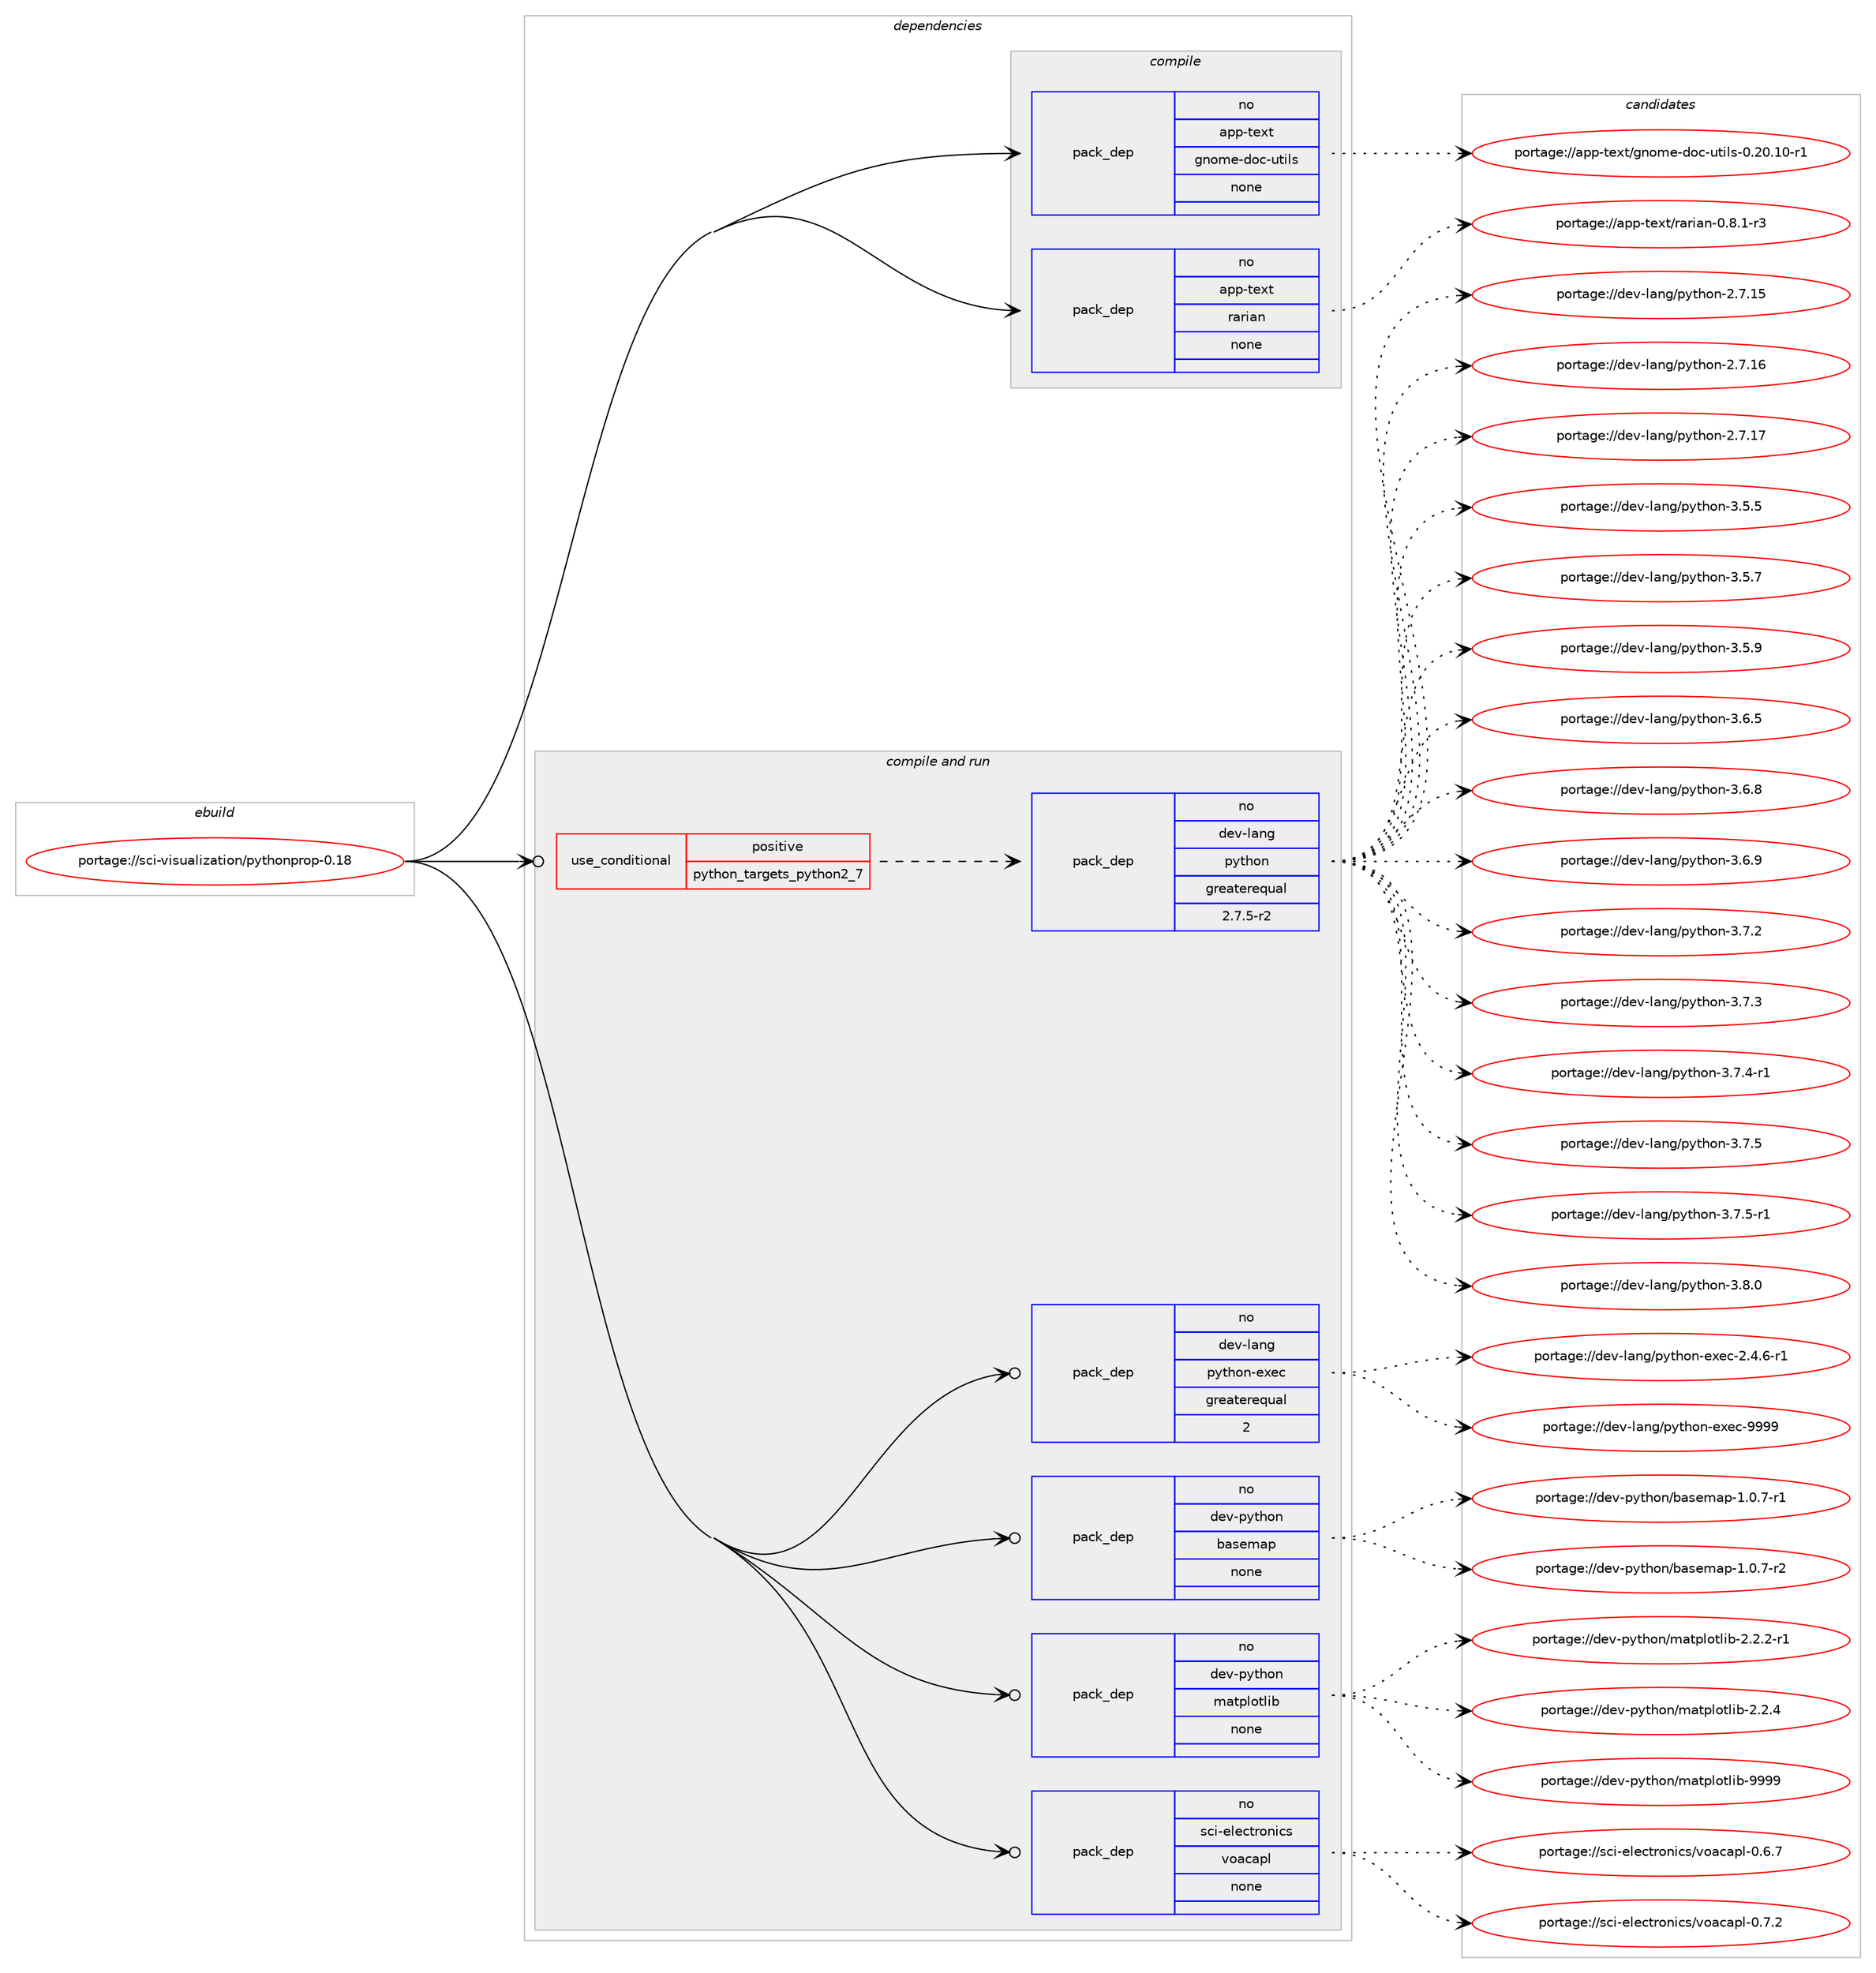 digraph prolog {

# *************
# Graph options
# *************

newrank=true;
concentrate=true;
compound=true;
graph [rankdir=LR,fontname=Helvetica,fontsize=10,ranksep=1.5];#, ranksep=2.5, nodesep=0.2];
edge  [arrowhead=vee];
node  [fontname=Helvetica,fontsize=10];

# **********
# The ebuild
# **********

subgraph cluster_leftcol {
color=gray;
rank=same;
label=<<i>ebuild</i>>;
id [label="portage://sci-visualization/pythonprop-0.18", color=red, width=4, href="../sci-visualization/pythonprop-0.18.svg"];
}

# ****************
# The dependencies
# ****************

subgraph cluster_midcol {
color=gray;
label=<<i>dependencies</i>>;
subgraph cluster_compile {
fillcolor="#eeeeee";
style=filled;
label=<<i>compile</i>>;
subgraph pack293065 {
dependency398522 [label=<<TABLE BORDER="0" CELLBORDER="1" CELLSPACING="0" CELLPADDING="4" WIDTH="220"><TR><TD ROWSPAN="6" CELLPADDING="30">pack_dep</TD></TR><TR><TD WIDTH="110">no</TD></TR><TR><TD>app-text</TD></TR><TR><TD>gnome-doc-utils</TD></TR><TR><TD>none</TD></TR><TR><TD></TD></TR></TABLE>>, shape=none, color=blue];
}
id:e -> dependency398522:w [weight=20,style="solid",arrowhead="vee"];
subgraph pack293066 {
dependency398523 [label=<<TABLE BORDER="0" CELLBORDER="1" CELLSPACING="0" CELLPADDING="4" WIDTH="220"><TR><TD ROWSPAN="6" CELLPADDING="30">pack_dep</TD></TR><TR><TD WIDTH="110">no</TD></TR><TR><TD>app-text</TD></TR><TR><TD>rarian</TD></TR><TR><TD>none</TD></TR><TR><TD></TD></TR></TABLE>>, shape=none, color=blue];
}
id:e -> dependency398523:w [weight=20,style="solid",arrowhead="vee"];
}
subgraph cluster_compileandrun {
fillcolor="#eeeeee";
style=filled;
label=<<i>compile and run</i>>;
subgraph cond98678 {
dependency398524 [label=<<TABLE BORDER="0" CELLBORDER="1" CELLSPACING="0" CELLPADDING="4"><TR><TD ROWSPAN="3" CELLPADDING="10">use_conditional</TD></TR><TR><TD>positive</TD></TR><TR><TD>python_targets_python2_7</TD></TR></TABLE>>, shape=none, color=red];
subgraph pack293067 {
dependency398525 [label=<<TABLE BORDER="0" CELLBORDER="1" CELLSPACING="0" CELLPADDING="4" WIDTH="220"><TR><TD ROWSPAN="6" CELLPADDING="30">pack_dep</TD></TR><TR><TD WIDTH="110">no</TD></TR><TR><TD>dev-lang</TD></TR><TR><TD>python</TD></TR><TR><TD>greaterequal</TD></TR><TR><TD>2.7.5-r2</TD></TR></TABLE>>, shape=none, color=blue];
}
dependency398524:e -> dependency398525:w [weight=20,style="dashed",arrowhead="vee"];
}
id:e -> dependency398524:w [weight=20,style="solid",arrowhead="odotvee"];
subgraph pack293068 {
dependency398526 [label=<<TABLE BORDER="0" CELLBORDER="1" CELLSPACING="0" CELLPADDING="4" WIDTH="220"><TR><TD ROWSPAN="6" CELLPADDING="30">pack_dep</TD></TR><TR><TD WIDTH="110">no</TD></TR><TR><TD>dev-lang</TD></TR><TR><TD>python-exec</TD></TR><TR><TD>greaterequal</TD></TR><TR><TD>2</TD></TR></TABLE>>, shape=none, color=blue];
}
id:e -> dependency398526:w [weight=20,style="solid",arrowhead="odotvee"];
subgraph pack293069 {
dependency398527 [label=<<TABLE BORDER="0" CELLBORDER="1" CELLSPACING="0" CELLPADDING="4" WIDTH="220"><TR><TD ROWSPAN="6" CELLPADDING="30">pack_dep</TD></TR><TR><TD WIDTH="110">no</TD></TR><TR><TD>dev-python</TD></TR><TR><TD>basemap</TD></TR><TR><TD>none</TD></TR><TR><TD></TD></TR></TABLE>>, shape=none, color=blue];
}
id:e -> dependency398527:w [weight=20,style="solid",arrowhead="odotvee"];
subgraph pack293070 {
dependency398528 [label=<<TABLE BORDER="0" CELLBORDER="1" CELLSPACING="0" CELLPADDING="4" WIDTH="220"><TR><TD ROWSPAN="6" CELLPADDING="30">pack_dep</TD></TR><TR><TD WIDTH="110">no</TD></TR><TR><TD>dev-python</TD></TR><TR><TD>matplotlib</TD></TR><TR><TD>none</TD></TR><TR><TD></TD></TR></TABLE>>, shape=none, color=blue];
}
id:e -> dependency398528:w [weight=20,style="solid",arrowhead="odotvee"];
subgraph pack293071 {
dependency398529 [label=<<TABLE BORDER="0" CELLBORDER="1" CELLSPACING="0" CELLPADDING="4" WIDTH="220"><TR><TD ROWSPAN="6" CELLPADDING="30">pack_dep</TD></TR><TR><TD WIDTH="110">no</TD></TR><TR><TD>sci-electronics</TD></TR><TR><TD>voacapl</TD></TR><TR><TD>none</TD></TR><TR><TD></TD></TR></TABLE>>, shape=none, color=blue];
}
id:e -> dependency398529:w [weight=20,style="solid",arrowhead="odotvee"];
}
subgraph cluster_run {
fillcolor="#eeeeee";
style=filled;
label=<<i>run</i>>;
}
}

# **************
# The candidates
# **************

subgraph cluster_choices {
rank=same;
color=gray;
label=<<i>candidates</i>>;

subgraph choice293065 {
color=black;
nodesep=1;
choiceportage97112112451161011201164710311011110910145100111994511711610510811545484650484649484511449 [label="portage://app-text/gnome-doc-utils-0.20.10-r1", color=red, width=4,href="../app-text/gnome-doc-utils-0.20.10-r1.svg"];
dependency398522:e -> choiceportage97112112451161011201164710311011110910145100111994511711610510811545484650484649484511449:w [style=dotted,weight="100"];
}
subgraph choice293066 {
color=black;
nodesep=1;
choiceportage97112112451161011201164711497114105971104548465646494511451 [label="portage://app-text/rarian-0.8.1-r3", color=red, width=4,href="../app-text/rarian-0.8.1-r3.svg"];
dependency398523:e -> choiceportage97112112451161011201164711497114105971104548465646494511451:w [style=dotted,weight="100"];
}
subgraph choice293067 {
color=black;
nodesep=1;
choiceportage10010111845108971101034711212111610411111045504655464953 [label="portage://dev-lang/python-2.7.15", color=red, width=4,href="../dev-lang/python-2.7.15.svg"];
choiceportage10010111845108971101034711212111610411111045504655464954 [label="portage://dev-lang/python-2.7.16", color=red, width=4,href="../dev-lang/python-2.7.16.svg"];
choiceportage10010111845108971101034711212111610411111045504655464955 [label="portage://dev-lang/python-2.7.17", color=red, width=4,href="../dev-lang/python-2.7.17.svg"];
choiceportage100101118451089711010347112121116104111110455146534653 [label="portage://dev-lang/python-3.5.5", color=red, width=4,href="../dev-lang/python-3.5.5.svg"];
choiceportage100101118451089711010347112121116104111110455146534655 [label="portage://dev-lang/python-3.5.7", color=red, width=4,href="../dev-lang/python-3.5.7.svg"];
choiceportage100101118451089711010347112121116104111110455146534657 [label="portage://dev-lang/python-3.5.9", color=red, width=4,href="../dev-lang/python-3.5.9.svg"];
choiceportage100101118451089711010347112121116104111110455146544653 [label="portage://dev-lang/python-3.6.5", color=red, width=4,href="../dev-lang/python-3.6.5.svg"];
choiceportage100101118451089711010347112121116104111110455146544656 [label="portage://dev-lang/python-3.6.8", color=red, width=4,href="../dev-lang/python-3.6.8.svg"];
choiceportage100101118451089711010347112121116104111110455146544657 [label="portage://dev-lang/python-3.6.9", color=red, width=4,href="../dev-lang/python-3.6.9.svg"];
choiceportage100101118451089711010347112121116104111110455146554650 [label="portage://dev-lang/python-3.7.2", color=red, width=4,href="../dev-lang/python-3.7.2.svg"];
choiceportage100101118451089711010347112121116104111110455146554651 [label="portage://dev-lang/python-3.7.3", color=red, width=4,href="../dev-lang/python-3.7.3.svg"];
choiceportage1001011184510897110103471121211161041111104551465546524511449 [label="portage://dev-lang/python-3.7.4-r1", color=red, width=4,href="../dev-lang/python-3.7.4-r1.svg"];
choiceportage100101118451089711010347112121116104111110455146554653 [label="portage://dev-lang/python-3.7.5", color=red, width=4,href="../dev-lang/python-3.7.5.svg"];
choiceportage1001011184510897110103471121211161041111104551465546534511449 [label="portage://dev-lang/python-3.7.5-r1", color=red, width=4,href="../dev-lang/python-3.7.5-r1.svg"];
choiceportage100101118451089711010347112121116104111110455146564648 [label="portage://dev-lang/python-3.8.0", color=red, width=4,href="../dev-lang/python-3.8.0.svg"];
dependency398525:e -> choiceportage10010111845108971101034711212111610411111045504655464953:w [style=dotted,weight="100"];
dependency398525:e -> choiceportage10010111845108971101034711212111610411111045504655464954:w [style=dotted,weight="100"];
dependency398525:e -> choiceportage10010111845108971101034711212111610411111045504655464955:w [style=dotted,weight="100"];
dependency398525:e -> choiceportage100101118451089711010347112121116104111110455146534653:w [style=dotted,weight="100"];
dependency398525:e -> choiceportage100101118451089711010347112121116104111110455146534655:w [style=dotted,weight="100"];
dependency398525:e -> choiceportage100101118451089711010347112121116104111110455146534657:w [style=dotted,weight="100"];
dependency398525:e -> choiceportage100101118451089711010347112121116104111110455146544653:w [style=dotted,weight="100"];
dependency398525:e -> choiceportage100101118451089711010347112121116104111110455146544656:w [style=dotted,weight="100"];
dependency398525:e -> choiceportage100101118451089711010347112121116104111110455146544657:w [style=dotted,weight="100"];
dependency398525:e -> choiceportage100101118451089711010347112121116104111110455146554650:w [style=dotted,weight="100"];
dependency398525:e -> choiceportage100101118451089711010347112121116104111110455146554651:w [style=dotted,weight="100"];
dependency398525:e -> choiceportage1001011184510897110103471121211161041111104551465546524511449:w [style=dotted,weight="100"];
dependency398525:e -> choiceportage100101118451089711010347112121116104111110455146554653:w [style=dotted,weight="100"];
dependency398525:e -> choiceportage1001011184510897110103471121211161041111104551465546534511449:w [style=dotted,weight="100"];
dependency398525:e -> choiceportage100101118451089711010347112121116104111110455146564648:w [style=dotted,weight="100"];
}
subgraph choice293068 {
color=black;
nodesep=1;
choiceportage10010111845108971101034711212111610411111045101120101994550465246544511449 [label="portage://dev-lang/python-exec-2.4.6-r1", color=red, width=4,href="../dev-lang/python-exec-2.4.6-r1.svg"];
choiceportage10010111845108971101034711212111610411111045101120101994557575757 [label="portage://dev-lang/python-exec-9999", color=red, width=4,href="../dev-lang/python-exec-9999.svg"];
dependency398526:e -> choiceportage10010111845108971101034711212111610411111045101120101994550465246544511449:w [style=dotted,weight="100"];
dependency398526:e -> choiceportage10010111845108971101034711212111610411111045101120101994557575757:w [style=dotted,weight="100"];
}
subgraph choice293069 {
color=black;
nodesep=1;
choiceportage10010111845112121116104111110479897115101109971124549464846554511449 [label="portage://dev-python/basemap-1.0.7-r1", color=red, width=4,href="../dev-python/basemap-1.0.7-r1.svg"];
choiceportage10010111845112121116104111110479897115101109971124549464846554511450 [label="portage://dev-python/basemap-1.0.7-r2", color=red, width=4,href="../dev-python/basemap-1.0.7-r2.svg"];
dependency398527:e -> choiceportage10010111845112121116104111110479897115101109971124549464846554511449:w [style=dotted,weight="100"];
dependency398527:e -> choiceportage10010111845112121116104111110479897115101109971124549464846554511450:w [style=dotted,weight="100"];
}
subgraph choice293070 {
color=black;
nodesep=1;
choiceportage100101118451121211161041111104710997116112108111116108105984550465046504511449 [label="portage://dev-python/matplotlib-2.2.2-r1", color=red, width=4,href="../dev-python/matplotlib-2.2.2-r1.svg"];
choiceportage10010111845112121116104111110471099711611210811111610810598455046504652 [label="portage://dev-python/matplotlib-2.2.4", color=red, width=4,href="../dev-python/matplotlib-2.2.4.svg"];
choiceportage100101118451121211161041111104710997116112108111116108105984557575757 [label="portage://dev-python/matplotlib-9999", color=red, width=4,href="../dev-python/matplotlib-9999.svg"];
dependency398528:e -> choiceportage100101118451121211161041111104710997116112108111116108105984550465046504511449:w [style=dotted,weight="100"];
dependency398528:e -> choiceportage10010111845112121116104111110471099711611210811111610810598455046504652:w [style=dotted,weight="100"];
dependency398528:e -> choiceportage100101118451121211161041111104710997116112108111116108105984557575757:w [style=dotted,weight="100"];
}
subgraph choice293071 {
color=black;
nodesep=1;
choiceportage1159910545101108101991161141111101059911547118111979997112108454846544655 [label="portage://sci-electronics/voacapl-0.6.7", color=red, width=4,href="../sci-electronics/voacapl-0.6.7.svg"];
choiceportage1159910545101108101991161141111101059911547118111979997112108454846554650 [label="portage://sci-electronics/voacapl-0.7.2", color=red, width=4,href="../sci-electronics/voacapl-0.7.2.svg"];
dependency398529:e -> choiceportage1159910545101108101991161141111101059911547118111979997112108454846544655:w [style=dotted,weight="100"];
dependency398529:e -> choiceportage1159910545101108101991161141111101059911547118111979997112108454846554650:w [style=dotted,weight="100"];
}
}

}
